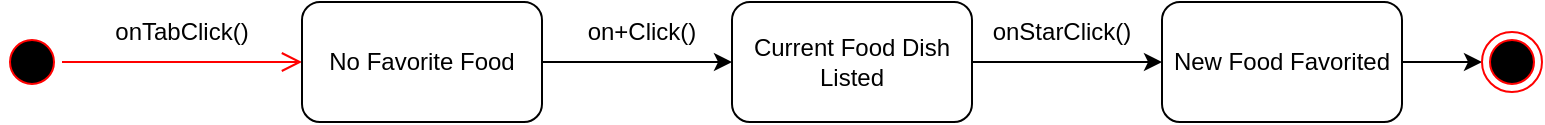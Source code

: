 <mxfile version="15.9.6" type="github">
  <diagram id="tw3wIOBUTSYQ3xTpo6V7" name="Page-1">
    <mxGraphModel dx="1038" dy="536" grid="1" gridSize="10" guides="1" tooltips="1" connect="1" arrows="1" fold="1" page="1" pageScale="1" pageWidth="850" pageHeight="1100" math="0" shadow="0">
      <root>
        <mxCell id="0" />
        <mxCell id="1" parent="0" />
        <mxCell id="LatXZvMmSTSCF2WJcFbW-1" value="" style="ellipse;html=1;shape=startState;fillColor=#000000;strokeColor=#ff0000;" parent="1" vertex="1">
          <mxGeometry y="400" width="30" height="30" as="geometry" />
        </mxCell>
        <mxCell id="LatXZvMmSTSCF2WJcFbW-2" value="" style="edgeStyle=orthogonalEdgeStyle;html=1;verticalAlign=bottom;endArrow=open;endSize=8;strokeColor=#ff0000;rounded=0;entryX=0;entryY=0.5;entryDx=0;entryDy=0;" parent="1" source="LatXZvMmSTSCF2WJcFbW-1" target="LatXZvMmSTSCF2WJcFbW-3" edge="1">
          <mxGeometry relative="1" as="geometry">
            <mxPoint x="110" y="415" as="targetPoint" />
          </mxGeometry>
        </mxCell>
        <mxCell id="LatXZvMmSTSCF2WJcFbW-5" style="edgeStyle=orthogonalEdgeStyle;rounded=0;orthogonalLoop=1;jettySize=auto;html=1;entryX=0;entryY=0.5;entryDx=0;entryDy=0;" parent="1" source="LatXZvMmSTSCF2WJcFbW-3" target="LatXZvMmSTSCF2WJcFbW-7" edge="1">
          <mxGeometry relative="1" as="geometry">
            <mxPoint x="390" y="415" as="targetPoint" />
          </mxGeometry>
        </mxCell>
        <mxCell id="LatXZvMmSTSCF2WJcFbW-3" value="No Favorite Food" style="rounded=1;whiteSpace=wrap;html=1;" parent="1" vertex="1">
          <mxGeometry x="150" y="385" width="120" height="60" as="geometry" />
        </mxCell>
        <mxCell id="LatXZvMmSTSCF2WJcFbW-4" value="onTabClick()" style="text;html=1;strokeColor=none;fillColor=none;align=center;verticalAlign=middle;whiteSpace=wrap;rounded=0;" parent="1" vertex="1">
          <mxGeometry x="60" y="385" width="60" height="30" as="geometry" />
        </mxCell>
        <mxCell id="LatXZvMmSTSCF2WJcFbW-6" value="on+Click()" style="text;html=1;strokeColor=none;fillColor=none;align=center;verticalAlign=middle;whiteSpace=wrap;rounded=0;" parent="1" vertex="1">
          <mxGeometry x="290" y="385" width="60" height="30" as="geometry" />
        </mxCell>
        <mxCell id="LatXZvMmSTSCF2WJcFbW-8" style="edgeStyle=orthogonalEdgeStyle;rounded=0;orthogonalLoop=1;jettySize=auto;html=1;" parent="1" source="LatXZvMmSTSCF2WJcFbW-7" edge="1">
          <mxGeometry relative="1" as="geometry">
            <mxPoint x="580" y="415" as="targetPoint" />
          </mxGeometry>
        </mxCell>
        <mxCell id="LatXZvMmSTSCF2WJcFbW-7" value="Current Food Dish Listed" style="rounded=1;whiteSpace=wrap;html=1;" parent="1" vertex="1">
          <mxGeometry x="365" y="385" width="120" height="60" as="geometry" />
        </mxCell>
        <mxCell id="LatXZvMmSTSCF2WJcFbW-9" value="onStarClick()" style="text;html=1;strokeColor=none;fillColor=none;align=center;verticalAlign=middle;whiteSpace=wrap;rounded=0;" parent="1" vertex="1">
          <mxGeometry x="500" y="385" width="60" height="30" as="geometry" />
        </mxCell>
        <mxCell id="LatXZvMmSTSCF2WJcFbW-11" style="edgeStyle=orthogonalEdgeStyle;rounded=0;orthogonalLoop=1;jettySize=auto;html=1;" parent="1" source="LatXZvMmSTSCF2WJcFbW-10" edge="1">
          <mxGeometry relative="1" as="geometry">
            <mxPoint x="740" y="415" as="targetPoint" />
          </mxGeometry>
        </mxCell>
        <mxCell id="LatXZvMmSTSCF2WJcFbW-10" value="New Food Favorited" style="rounded=1;whiteSpace=wrap;html=1;" parent="1" vertex="1">
          <mxGeometry x="580" y="385" width="120" height="60" as="geometry" />
        </mxCell>
        <mxCell id="LatXZvMmSTSCF2WJcFbW-12" value="" style="ellipse;html=1;shape=endState;fillColor=#000000;strokeColor=#ff0000;" parent="1" vertex="1">
          <mxGeometry x="740" y="400" width="30" height="30" as="geometry" />
        </mxCell>
      </root>
    </mxGraphModel>
  </diagram>
</mxfile>
